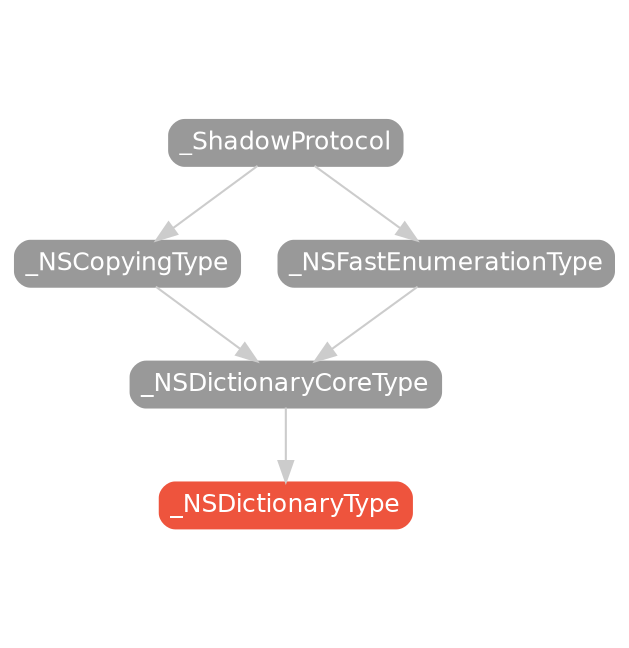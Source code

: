 strict digraph "_NSDictionaryType - Type Hierarchy - SwiftDoc.org" {
    pad="0.1,0.8"
    node [shape=box, style="filled,rounded", color="#999999", fillcolor="#999999", fontcolor=white, fontname=Helvetica, fontnames="Helvetica,sansserif", fontsize=12, margin="0.07,0.05", height="0.3"]
    edge [color="#cccccc"]
    "_NSCopyingType" [URL="/protocol/_NSCopyingType/"]
    "_NSDictionaryCoreType" [URL="/protocol/_NSDictionaryCoreType/"]
    "_NSDictionaryType" [URL="/protocol/_NSDictionaryType/", style="filled,rounded", fillcolor="#ee543d", color="#ee543d"]
    "_NSFastEnumerationType" [URL="/protocol/_NSFastEnumerationType/"]
    "_ShadowProtocol" [URL="/protocol/_ShadowProtocol/"]    "_NSDictionaryCoreType" -> "_NSDictionaryType"
    "_NSCopyingType" -> "_NSDictionaryCoreType"
    "_NSFastEnumerationType" -> "_NSDictionaryCoreType"
    "_ShadowProtocol" -> "_NSCopyingType"
    "_ShadowProtocol" -> "_NSFastEnumerationType"
    subgraph Types {
        rank = max; 
    }
}